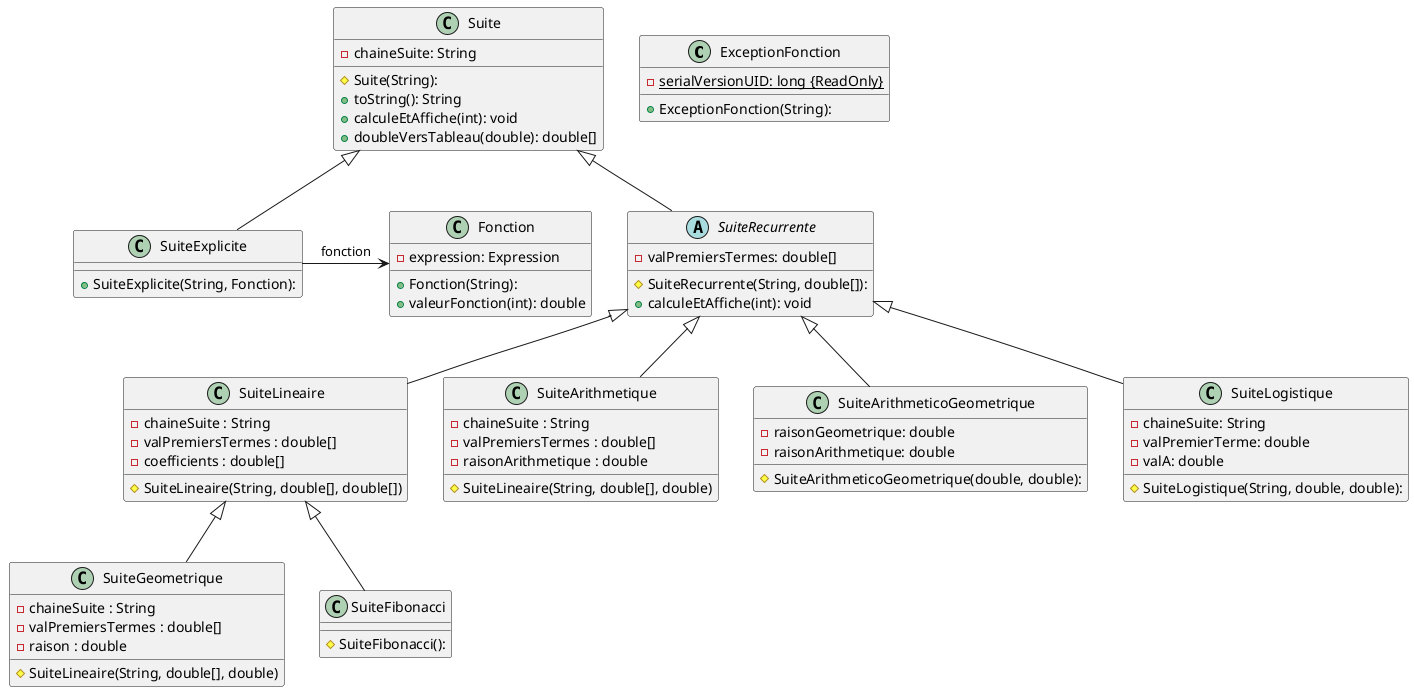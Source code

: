 @startuml

class ExceptionFonction {
  - {static} serialVersionUID: long {ReadOnly}
  + ExceptionFonction(String):
}
class Fonction {
  - expression: Expression
  + Fonction(String):
  + valeurFonction(int): double
}
class Suite {
  - chaineSuite: String
  # Suite(String):
  + toString(): String
  + calculeEtAffiche(int): void
  + doubleVersTableau(double): double[]
}
class SuiteExplicite extends Suite {
  + SuiteExplicite(String, Fonction):
}
abstract class SuiteRecurrente extends Suite {
  - valPremiersTermes: double[]
  # SuiteRecurrente(String, double[]):
  + calculeEtAffiche(int): void
}

class SuiteLineaire extends SuiteRecurrente {
  - chaineSuite : String
  - valPremiersTermes : double[]
  - coefficients : double[]
  # SuiteLineaire(String, double[], double[])
}

class SuiteGeometrique extends SuiteLineaire {
  - chaineSuite : String
  - valPremiersTermes : double[]
  - raison : double
  # SuiteLineaire(String, double[], double)
}

class SuiteArithmetique extends SuiteRecurrente {
  - chaineSuite : String
  - valPremiersTermes : double[]
  - raisonArithmetique : double
  # SuiteLineaire(String, double[], double)
}


class SuiteArithmeticoGeometrique extends SuiteRecurrente {
  - raisonGeometrique: double
  - raisonArithmetique: double
  # SuiteArithmeticoGeometrique(double, double):
}

class SuiteLogistique extends SuiteRecurrente {
  - chaineSuite: String
  - valPremierTerme: double
  - valA: double
  # SuiteLogistique(String, double, double):
}

class SuiteFibonacci extends SuiteLineaire {
  # SuiteFibonacci():
}

SuiteExplicite -> Fonction: fonction

@enduml
